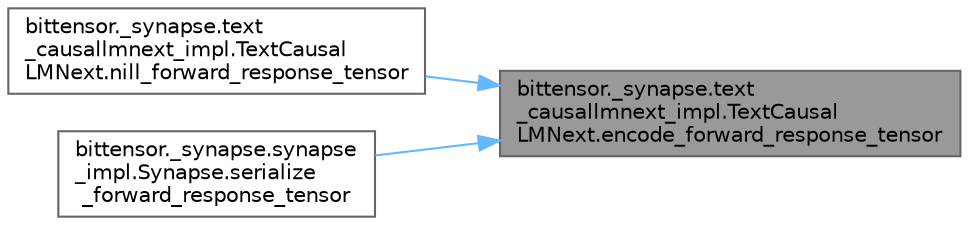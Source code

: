 digraph "bittensor._synapse.text_causallmnext_impl.TextCausalLMNext.encode_forward_response_tensor"
{
 // LATEX_PDF_SIZE
  bgcolor="transparent";
  edge [fontname=Helvetica,fontsize=10,labelfontname=Helvetica,labelfontsize=10];
  node [fontname=Helvetica,fontsize=10,shape=box,height=0.2,width=0.4];
  rankdir="RL";
  Node1 [label="bittensor._synapse.text\l_causallmnext_impl.TextCausal\lLMNext.encode_forward_response_tensor",height=0.2,width=0.4,color="gray40", fillcolor="grey60", style="filled", fontcolor="black",tooltip=" "];
  Node1 -> Node2 [dir="back",color="steelblue1",style="solid"];
  Node2 [label="bittensor._synapse.text\l_causallmnext_impl.TextCausal\lLMNext.nill_forward_response_tensor",height=0.2,width=0.4,color="grey40", fillcolor="white", style="filled",URL="$classbittensor_1_1__synapse_1_1text__causallmnext__impl_1_1_text_causal_l_m_next.html#a8e7acce5e190c3797bbf5bea50177785",tooltip=" "];
  Node1 -> Node3 [dir="back",color="steelblue1",style="solid"];
  Node3 [label="bittensor._synapse.synapse\l_impl.Synapse.serialize\l_forward_response_tensor",height=0.2,width=0.4,color="grey40", fillcolor="white", style="filled",URL="$classbittensor_1_1__synapse_1_1synapse__impl_1_1_synapse.html#ae38bd75b6fe681bb836de7616864fbfa",tooltip=" "];
}
